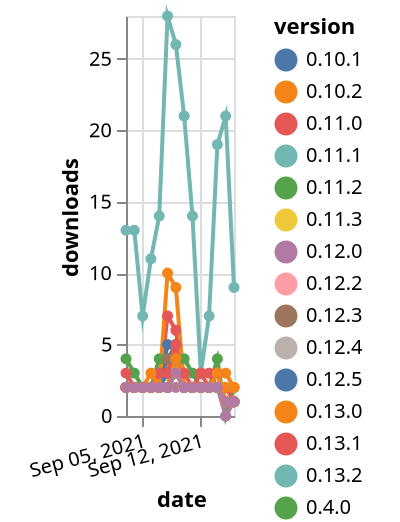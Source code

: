 {"$schema": "https://vega.github.io/schema/vega-lite/v5.json", "description": "A simple bar chart with embedded data.", "data": {"values": [{"date": "2021-09-03", "total": 1675, "delta": 2, "version": "0.11.3"}, {"date": "2021-09-04", "total": 1677, "delta": 2, "version": "0.11.3"}, {"date": "2021-09-05", "total": 1679, "delta": 2, "version": "0.11.3"}, {"date": "2021-09-06", "total": 1681, "delta": 2, "version": "0.11.3"}, {"date": "2021-09-07", "total": 1683, "delta": 2, "version": "0.11.3"}, {"date": "2021-09-08", "total": 1685, "delta": 2, "version": "0.11.3"}, {"date": "2021-09-09", "total": 1689, "delta": 4, "version": "0.11.3"}, {"date": "2021-09-10", "total": 1691, "delta": 2, "version": "0.11.3"}, {"date": "2021-09-11", "total": 1693, "delta": 2, "version": "0.11.3"}, {"date": "2021-09-12", "total": 1695, "delta": 2, "version": "0.11.3"}, {"date": "2021-09-13", "total": 1697, "delta": 2, "version": "0.11.3"}, {"date": "2021-09-14", "total": 1700, "delta": 3, "version": "0.11.3"}, {"date": "2021-09-15", "total": 1701, "delta": 1, "version": "0.11.3"}, {"date": "2021-09-16", "total": 1702, "delta": 1, "version": "0.11.3"}, {"date": "2021-09-03", "total": 2352, "delta": 2, "version": "0.10.1"}, {"date": "2021-09-04", "total": 2354, "delta": 2, "version": "0.10.1"}, {"date": "2021-09-05", "total": 2356, "delta": 2, "version": "0.10.1"}, {"date": "2021-09-06", "total": 2358, "delta": 2, "version": "0.10.1"}, {"date": "2021-09-07", "total": 2360, "delta": 2, "version": "0.10.1"}, {"date": "2021-09-08", "total": 2362, "delta": 2, "version": "0.10.1"}, {"date": "2021-09-09", "total": 2366, "delta": 4, "version": "0.10.1"}, {"date": "2021-09-10", "total": 2368, "delta": 2, "version": "0.10.1"}, {"date": "2021-09-11", "total": 2370, "delta": 2, "version": "0.10.1"}, {"date": "2021-09-12", "total": 2372, "delta": 2, "version": "0.10.1"}, {"date": "2021-09-13", "total": 2374, "delta": 2, "version": "0.10.1"}, {"date": "2021-09-14", "total": 2376, "delta": 2, "version": "0.10.1"}, {"date": "2021-09-15", "total": 2377, "delta": 1, "version": "0.10.1"}, {"date": "2021-09-16", "total": 2378, "delta": 1, "version": "0.10.1"}, {"date": "2021-09-03", "total": 4119, "delta": 4, "version": "0.4.0"}, {"date": "2021-09-04", "total": 4122, "delta": 3, "version": "0.4.0"}, {"date": "2021-09-05", "total": 4124, "delta": 2, "version": "0.4.0"}, {"date": "2021-09-06", "total": 4126, "delta": 2, "version": "0.4.0"}, {"date": "2021-09-07", "total": 4130, "delta": 4, "version": "0.4.0"}, {"date": "2021-09-08", "total": 4133, "delta": 3, "version": "0.4.0"}, {"date": "2021-09-09", "total": 4136, "delta": 3, "version": "0.4.0"}, {"date": "2021-09-10", "total": 4140, "delta": 4, "version": "0.4.0"}, {"date": "2021-09-11", "total": 4143, "delta": 3, "version": "0.4.0"}, {"date": "2021-09-12", "total": 4145, "delta": 2, "version": "0.4.0"}, {"date": "2021-09-13", "total": 4147, "delta": 2, "version": "0.4.0"}, {"date": "2021-09-14", "total": 4151, "delta": 4, "version": "0.4.0"}, {"date": "2021-09-15", "total": 4151, "delta": 0, "version": "0.4.0"}, {"date": "2021-09-16", "total": 4153, "delta": 2, "version": "0.4.0"}, {"date": "2021-09-03", "total": 7626, "delta": 13, "version": "0.13.2"}, {"date": "2021-09-04", "total": 7639, "delta": 13, "version": "0.13.2"}, {"date": "2021-09-05", "total": 7646, "delta": 7, "version": "0.13.2"}, {"date": "2021-09-06", "total": 7657, "delta": 11, "version": "0.13.2"}, {"date": "2021-09-07", "total": 7671, "delta": 14, "version": "0.13.2"}, {"date": "2021-09-08", "total": 7699, "delta": 28, "version": "0.13.2"}, {"date": "2021-09-09", "total": 7725, "delta": 26, "version": "0.13.2"}, {"date": "2021-09-10", "total": 7746, "delta": 21, "version": "0.13.2"}, {"date": "2021-09-11", "total": 7760, "delta": 14, "version": "0.13.2"}, {"date": "2021-09-12", "total": 7763, "delta": 3, "version": "0.13.2"}, {"date": "2021-09-13", "total": 7770, "delta": 7, "version": "0.13.2"}, {"date": "2021-09-14", "total": 7789, "delta": 19, "version": "0.13.2"}, {"date": "2021-09-15", "total": 7810, "delta": 21, "version": "0.13.2"}, {"date": "2021-09-16", "total": 7819, "delta": 9, "version": "0.13.2"}, {"date": "2021-09-03", "total": 4054, "delta": 2, "version": "0.9.2"}, {"date": "2021-09-04", "total": 4056, "delta": 2, "version": "0.9.2"}, {"date": "2021-09-05", "total": 4058, "delta": 2, "version": "0.9.2"}, {"date": "2021-09-06", "total": 4060, "delta": 2, "version": "0.9.2"}, {"date": "2021-09-07", "total": 4062, "delta": 2, "version": "0.9.2"}, {"date": "2021-09-08", "total": 4069, "delta": 7, "version": "0.9.2"}, {"date": "2021-09-09", "total": 4075, "delta": 6, "version": "0.9.2"}, {"date": "2021-09-10", "total": 4077, "delta": 2, "version": "0.9.2"}, {"date": "2021-09-11", "total": 4079, "delta": 2, "version": "0.9.2"}, {"date": "2021-09-12", "total": 4082, "delta": 3, "version": "0.9.2"}, {"date": "2021-09-13", "total": 4085, "delta": 3, "version": "0.9.2"}, {"date": "2021-09-14", "total": 4087, "delta": 2, "version": "0.9.2"}, {"date": "2021-09-15", "total": 4089, "delta": 2, "version": "0.9.2"}, {"date": "2021-09-16", "total": 4090, "delta": 1, "version": "0.9.2"}, {"date": "2021-09-03", "total": 2596, "delta": 2, "version": "0.7.0"}, {"date": "2021-09-04", "total": 2598, "delta": 2, "version": "0.7.0"}, {"date": "2021-09-05", "total": 2600, "delta": 2, "version": "0.7.0"}, {"date": "2021-09-06", "total": 2602, "delta": 2, "version": "0.7.0"}, {"date": "2021-09-07", "total": 2604, "delta": 2, "version": "0.7.0"}, {"date": "2021-09-08", "total": 2606, "delta": 2, "version": "0.7.0"}, {"date": "2021-09-09", "total": 2609, "delta": 3, "version": "0.7.0"}, {"date": "2021-09-10", "total": 2611, "delta": 2, "version": "0.7.0"}, {"date": "2021-09-11", "total": 2613, "delta": 2, "version": "0.7.0"}, {"date": "2021-09-12", "total": 2615, "delta": 2, "version": "0.7.0"}, {"date": "2021-09-13", "total": 2617, "delta": 2, "version": "0.7.0"}, {"date": "2021-09-14", "total": 2619, "delta": 2, "version": "0.7.0"}, {"date": "2021-09-15", "total": 2620, "delta": 1, "version": "0.7.0"}, {"date": "2021-09-16", "total": 2621, "delta": 1, "version": "0.7.0"}, {"date": "2021-09-03", "total": 2652, "delta": 2, "version": "0.8.1"}, {"date": "2021-09-04", "total": 2654, "delta": 2, "version": "0.8.1"}, {"date": "2021-09-05", "total": 2656, "delta": 2, "version": "0.8.1"}, {"date": "2021-09-06", "total": 2658, "delta": 2, "version": "0.8.1"}, {"date": "2021-09-07", "total": 2660, "delta": 2, "version": "0.8.1"}, {"date": "2021-09-08", "total": 2662, "delta": 2, "version": "0.8.1"}, {"date": "2021-09-09", "total": 2665, "delta": 3, "version": "0.8.1"}, {"date": "2021-09-10", "total": 2667, "delta": 2, "version": "0.8.1"}, {"date": "2021-09-11", "total": 2669, "delta": 2, "version": "0.8.1"}, {"date": "2021-09-12", "total": 2671, "delta": 2, "version": "0.8.1"}, {"date": "2021-09-13", "total": 2673, "delta": 2, "version": "0.8.1"}, {"date": "2021-09-14", "total": 2675, "delta": 2, "version": "0.8.1"}, {"date": "2021-09-15", "total": 2676, "delta": 1, "version": "0.8.1"}, {"date": "2021-09-16", "total": 2677, "delta": 1, "version": "0.8.1"}, {"date": "2021-09-03", "total": 1682, "delta": 2, "version": "0.11.2"}, {"date": "2021-09-04", "total": 1684, "delta": 2, "version": "0.11.2"}, {"date": "2021-09-05", "total": 1686, "delta": 2, "version": "0.11.2"}, {"date": "2021-09-06", "total": 1688, "delta": 2, "version": "0.11.2"}, {"date": "2021-09-07", "total": 1690, "delta": 2, "version": "0.11.2"}, {"date": "2021-09-08", "total": 1692, "delta": 2, "version": "0.11.2"}, {"date": "2021-09-09", "total": 1696, "delta": 4, "version": "0.11.2"}, {"date": "2021-09-10", "total": 1698, "delta": 2, "version": "0.11.2"}, {"date": "2021-09-11", "total": 1700, "delta": 2, "version": "0.11.2"}, {"date": "2021-09-12", "total": 1702, "delta": 2, "version": "0.11.2"}, {"date": "2021-09-13", "total": 1704, "delta": 2, "version": "0.11.2"}, {"date": "2021-09-14", "total": 1706, "delta": 2, "version": "0.11.2"}, {"date": "2021-09-15", "total": 1707, "delta": 1, "version": "0.11.2"}, {"date": "2021-09-16", "total": 1708, "delta": 1, "version": "0.11.2"}, {"date": "2021-09-03", "total": 2549, "delta": 2, "version": "0.6.0.dev"}, {"date": "2021-09-04", "total": 2551, "delta": 2, "version": "0.6.0.dev"}, {"date": "2021-09-05", "total": 2553, "delta": 2, "version": "0.6.0.dev"}, {"date": "2021-09-06", "total": 2555, "delta": 2, "version": "0.6.0.dev"}, {"date": "2021-09-07", "total": 2557, "delta": 2, "version": "0.6.0.dev"}, {"date": "2021-09-08", "total": 2559, "delta": 2, "version": "0.6.0.dev"}, {"date": "2021-09-09", "total": 2561, "delta": 2, "version": "0.6.0.dev"}, {"date": "2021-09-10", "total": 2563, "delta": 2, "version": "0.6.0.dev"}, {"date": "2021-09-11", "total": 2565, "delta": 2, "version": "0.6.0.dev"}, {"date": "2021-09-12", "total": 2567, "delta": 2, "version": "0.6.0.dev"}, {"date": "2021-09-13", "total": 2569, "delta": 2, "version": "0.6.0.dev"}, {"date": "2021-09-14", "total": 2571, "delta": 2, "version": "0.6.0.dev"}, {"date": "2021-09-15", "total": 2571, "delta": 0, "version": "0.6.0.dev"}, {"date": "2021-09-16", "total": 2572, "delta": 1, "version": "0.6.0.dev"}, {"date": "2021-09-03", "total": 3734, "delta": 2, "version": "0.7.1"}, {"date": "2021-09-04", "total": 3736, "delta": 2, "version": "0.7.1"}, {"date": "2021-09-05", "total": 3738, "delta": 2, "version": "0.7.1"}, {"date": "2021-09-06", "total": 3740, "delta": 2, "version": "0.7.1"}, {"date": "2021-09-07", "total": 3742, "delta": 2, "version": "0.7.1"}, {"date": "2021-09-08", "total": 3746, "delta": 4, "version": "0.7.1"}, {"date": "2021-09-09", "total": 3751, "delta": 5, "version": "0.7.1"}, {"date": "2021-09-10", "total": 3753, "delta": 2, "version": "0.7.1"}, {"date": "2021-09-11", "total": 3755, "delta": 2, "version": "0.7.1"}, {"date": "2021-09-12", "total": 3757, "delta": 2, "version": "0.7.1"}, {"date": "2021-09-13", "total": 3759, "delta": 2, "version": "0.7.1"}, {"date": "2021-09-14", "total": 3762, "delta": 3, "version": "0.7.1"}, {"date": "2021-09-15", "total": 3763, "delta": 1, "version": "0.7.1"}, {"date": "2021-09-16", "total": 3764, "delta": 1, "version": "0.7.1"}, {"date": "2021-09-03", "total": 2936, "delta": 2, "version": "0.8.5"}, {"date": "2021-09-04", "total": 2938, "delta": 2, "version": "0.8.5"}, {"date": "2021-09-05", "total": 2940, "delta": 2, "version": "0.8.5"}, {"date": "2021-09-06", "total": 2942, "delta": 2, "version": "0.8.5"}, {"date": "2021-09-07", "total": 2944, "delta": 2, "version": "0.8.5"}, {"date": "2021-09-08", "total": 2947, "delta": 3, "version": "0.8.5"}, {"date": "2021-09-09", "total": 2951, "delta": 4, "version": "0.8.5"}, {"date": "2021-09-10", "total": 2953, "delta": 2, "version": "0.8.5"}, {"date": "2021-09-11", "total": 2955, "delta": 2, "version": "0.8.5"}, {"date": "2021-09-12", "total": 2957, "delta": 2, "version": "0.8.5"}, {"date": "2021-09-13", "total": 2959, "delta": 2, "version": "0.8.5"}, {"date": "2021-09-14", "total": 2961, "delta": 2, "version": "0.8.5"}, {"date": "2021-09-15", "total": 2962, "delta": 1, "version": "0.8.5"}, {"date": "2021-09-16", "total": 2963, "delta": 1, "version": "0.8.5"}, {"date": "2021-09-03", "total": 1329, "delta": 2, "version": "0.13.0"}, {"date": "2021-09-04", "total": 1331, "delta": 2, "version": "0.13.0"}, {"date": "2021-09-05", "total": 1333, "delta": 2, "version": "0.13.0"}, {"date": "2021-09-06", "total": 1335, "delta": 2, "version": "0.13.0"}, {"date": "2021-09-07", "total": 1337, "delta": 2, "version": "0.13.0"}, {"date": "2021-09-08", "total": 1339, "delta": 2, "version": "0.13.0"}, {"date": "2021-09-09", "total": 1343, "delta": 4, "version": "0.13.0"}, {"date": "2021-09-10", "total": 1345, "delta": 2, "version": "0.13.0"}, {"date": "2021-09-11", "total": 1347, "delta": 2, "version": "0.13.0"}, {"date": "2021-09-12", "total": 1349, "delta": 2, "version": "0.13.0"}, {"date": "2021-09-13", "total": 1351, "delta": 2, "version": "0.13.0"}, {"date": "2021-09-14", "total": 1354, "delta": 3, "version": "0.13.0"}, {"date": "2021-09-15", "total": 1357, "delta": 3, "version": "0.13.0"}, {"date": "2021-09-16", "total": 1359, "delta": 2, "version": "0.13.0"}, {"date": "2021-09-03", "total": 1127, "delta": 2, "version": "0.12.2"}, {"date": "2021-09-04", "total": 1129, "delta": 2, "version": "0.12.2"}, {"date": "2021-09-05", "total": 1131, "delta": 2, "version": "0.12.2"}, {"date": "2021-09-06", "total": 1133, "delta": 2, "version": "0.12.2"}, {"date": "2021-09-07", "total": 1135, "delta": 2, "version": "0.12.2"}, {"date": "2021-09-08", "total": 1137, "delta": 2, "version": "0.12.2"}, {"date": "2021-09-09", "total": 1140, "delta": 3, "version": "0.12.2"}, {"date": "2021-09-10", "total": 1142, "delta": 2, "version": "0.12.2"}, {"date": "2021-09-11", "total": 1144, "delta": 2, "version": "0.12.2"}, {"date": "2021-09-12", "total": 1146, "delta": 2, "version": "0.12.2"}, {"date": "2021-09-13", "total": 1148, "delta": 2, "version": "0.12.2"}, {"date": "2021-09-14", "total": 1150, "delta": 2, "version": "0.12.2"}, {"date": "2021-09-15", "total": 1151, "delta": 1, "version": "0.12.2"}, {"date": "2021-09-16", "total": 1152, "delta": 1, "version": "0.12.2"}, {"date": "2021-09-03", "total": 1101, "delta": 2, "version": "0.12.4"}, {"date": "2021-09-04", "total": 1103, "delta": 2, "version": "0.12.4"}, {"date": "2021-09-05", "total": 1105, "delta": 2, "version": "0.12.4"}, {"date": "2021-09-06", "total": 1107, "delta": 2, "version": "0.12.4"}, {"date": "2021-09-07", "total": 1109, "delta": 2, "version": "0.12.4"}, {"date": "2021-09-08", "total": 1111, "delta": 2, "version": "0.12.4"}, {"date": "2021-09-09", "total": 1114, "delta": 3, "version": "0.12.4"}, {"date": "2021-09-10", "total": 1116, "delta": 2, "version": "0.12.4"}, {"date": "2021-09-11", "total": 1118, "delta": 2, "version": "0.12.4"}, {"date": "2021-09-12", "total": 1120, "delta": 2, "version": "0.12.4"}, {"date": "2021-09-13", "total": 1122, "delta": 2, "version": "0.12.4"}, {"date": "2021-09-14", "total": 1124, "delta": 2, "version": "0.12.4"}, {"date": "2021-09-15", "total": 1125, "delta": 1, "version": "0.12.4"}, {"date": "2021-09-16", "total": 1126, "delta": 1, "version": "0.12.4"}, {"date": "2021-09-03", "total": 1672, "delta": 2, "version": "0.12.5"}, {"date": "2021-09-04", "total": 1674, "delta": 2, "version": "0.12.5"}, {"date": "2021-09-05", "total": 1676, "delta": 2, "version": "0.12.5"}, {"date": "2021-09-06", "total": 1678, "delta": 2, "version": "0.12.5"}, {"date": "2021-09-07", "total": 1680, "delta": 2, "version": "0.12.5"}, {"date": "2021-09-08", "total": 1685, "delta": 5, "version": "0.12.5"}, {"date": "2021-09-09", "total": 1690, "delta": 5, "version": "0.12.5"}, {"date": "2021-09-10", "total": 1692, "delta": 2, "version": "0.12.5"}, {"date": "2021-09-11", "total": 1694, "delta": 2, "version": "0.12.5"}, {"date": "2021-09-12", "total": 1696, "delta": 2, "version": "0.12.5"}, {"date": "2021-09-13", "total": 1698, "delta": 2, "version": "0.12.5"}, {"date": "2021-09-14", "total": 1700, "delta": 2, "version": "0.12.5"}, {"date": "2021-09-15", "total": 1701, "delta": 1, "version": "0.12.5"}, {"date": "2021-09-16", "total": 1702, "delta": 1, "version": "0.12.5"}, {"date": "2021-09-03", "total": 2793, "delta": 2, "version": "0.11.1"}, {"date": "2021-09-04", "total": 2795, "delta": 2, "version": "0.11.1"}, {"date": "2021-09-05", "total": 2797, "delta": 2, "version": "0.11.1"}, {"date": "2021-09-06", "total": 2799, "delta": 2, "version": "0.11.1"}, {"date": "2021-09-07", "total": 2801, "delta": 2, "version": "0.11.1"}, {"date": "2021-09-08", "total": 2803, "delta": 2, "version": "0.11.1"}, {"date": "2021-09-09", "total": 2807, "delta": 4, "version": "0.11.1"}, {"date": "2021-09-10", "total": 2809, "delta": 2, "version": "0.11.1"}, {"date": "2021-09-11", "total": 2811, "delta": 2, "version": "0.11.1"}, {"date": "2021-09-12", "total": 2813, "delta": 2, "version": "0.11.1"}, {"date": "2021-09-13", "total": 2815, "delta": 2, "version": "0.11.1"}, {"date": "2021-09-14", "total": 2817, "delta": 2, "version": "0.11.1"}, {"date": "2021-09-15", "total": 2818, "delta": 1, "version": "0.11.1"}, {"date": "2021-09-16", "total": 2819, "delta": 1, "version": "0.11.1"}, {"date": "2021-09-03", "total": 1103, "delta": 3, "version": "0.13.1"}, {"date": "2021-09-04", "total": 1105, "delta": 2, "version": "0.13.1"}, {"date": "2021-09-05", "total": 1107, "delta": 2, "version": "0.13.1"}, {"date": "2021-09-06", "total": 1109, "delta": 2, "version": "0.13.1"}, {"date": "2021-09-07", "total": 1111, "delta": 2, "version": "0.13.1"}, {"date": "2021-09-08", "total": 1113, "delta": 2, "version": "0.13.1"}, {"date": "2021-09-09", "total": 1117, "delta": 4, "version": "0.13.1"}, {"date": "2021-09-10", "total": 1119, "delta": 2, "version": "0.13.1"}, {"date": "2021-09-11", "total": 1121, "delta": 2, "version": "0.13.1"}, {"date": "2021-09-12", "total": 1123, "delta": 2, "version": "0.13.1"}, {"date": "2021-09-13", "total": 1125, "delta": 2, "version": "0.13.1"}, {"date": "2021-09-14", "total": 1127, "delta": 2, "version": "0.13.1"}, {"date": "2021-09-15", "total": 1128, "delta": 1, "version": "0.13.1"}, {"date": "2021-09-16", "total": 1129, "delta": 1, "version": "0.13.1"}, {"date": "2021-09-03", "total": 2607, "delta": 2, "version": "0.6.0"}, {"date": "2021-09-04", "total": 2609, "delta": 2, "version": "0.6.0"}, {"date": "2021-09-05", "total": 2611, "delta": 2, "version": "0.6.0"}, {"date": "2021-09-06", "total": 2613, "delta": 2, "version": "0.6.0"}, {"date": "2021-09-07", "total": 2615, "delta": 2, "version": "0.6.0"}, {"date": "2021-09-08", "total": 2617, "delta": 2, "version": "0.6.0"}, {"date": "2021-09-09", "total": 2620, "delta": 3, "version": "0.6.0"}, {"date": "2021-09-10", "total": 2622, "delta": 2, "version": "0.6.0"}, {"date": "2021-09-11", "total": 2624, "delta": 2, "version": "0.6.0"}, {"date": "2021-09-12", "total": 2626, "delta": 2, "version": "0.6.0"}, {"date": "2021-09-13", "total": 2628, "delta": 2, "version": "0.6.0"}, {"date": "2021-09-14", "total": 2630, "delta": 2, "version": "0.6.0"}, {"date": "2021-09-15", "total": 2631, "delta": 1, "version": "0.6.0"}, {"date": "2021-09-16", "total": 2632, "delta": 1, "version": "0.6.0"}, {"date": "2021-09-03", "total": 1127, "delta": 2, "version": "0.12.3"}, {"date": "2021-09-04", "total": 1129, "delta": 2, "version": "0.12.3"}, {"date": "2021-09-05", "total": 1131, "delta": 2, "version": "0.12.3"}, {"date": "2021-09-06", "total": 1133, "delta": 2, "version": "0.12.3"}, {"date": "2021-09-07", "total": 1135, "delta": 2, "version": "0.12.3"}, {"date": "2021-09-08", "total": 1137, "delta": 2, "version": "0.12.3"}, {"date": "2021-09-09", "total": 1140, "delta": 3, "version": "0.12.3"}, {"date": "2021-09-10", "total": 1142, "delta": 2, "version": "0.12.3"}, {"date": "2021-09-11", "total": 1144, "delta": 2, "version": "0.12.3"}, {"date": "2021-09-12", "total": 1146, "delta": 2, "version": "0.12.3"}, {"date": "2021-09-13", "total": 1148, "delta": 2, "version": "0.12.3"}, {"date": "2021-09-14", "total": 1150, "delta": 2, "version": "0.12.3"}, {"date": "2021-09-15", "total": 1151, "delta": 1, "version": "0.12.3"}, {"date": "2021-09-16", "total": 1152, "delta": 1, "version": "0.12.3"}, {"date": "2021-09-03", "total": 2740, "delta": 2, "version": "0.11.0"}, {"date": "2021-09-04", "total": 2742, "delta": 2, "version": "0.11.0"}, {"date": "2021-09-05", "total": 2744, "delta": 2, "version": "0.11.0"}, {"date": "2021-09-06", "total": 2746, "delta": 2, "version": "0.11.0"}, {"date": "2021-09-07", "total": 2749, "delta": 3, "version": "0.11.0"}, {"date": "2021-09-08", "total": 2752, "delta": 3, "version": "0.11.0"}, {"date": "2021-09-09", "total": 2757, "delta": 5, "version": "0.11.0"}, {"date": "2021-09-10", "total": 2760, "delta": 3, "version": "0.11.0"}, {"date": "2021-09-11", "total": 2762, "delta": 2, "version": "0.11.0"}, {"date": "2021-09-12", "total": 2765, "delta": 3, "version": "0.11.0"}, {"date": "2021-09-13", "total": 2767, "delta": 2, "version": "0.11.0"}, {"date": "2021-09-14", "total": 2770, "delta": 3, "version": "0.11.0"}, {"date": "2021-09-15", "total": 2771, "delta": 1, "version": "0.11.0"}, {"date": "2021-09-16", "total": 2772, "delta": 1, "version": "0.11.0"}, {"date": "2021-09-03", "total": 3016, "delta": 2, "version": "0.10.2"}, {"date": "2021-09-04", "total": 3018, "delta": 2, "version": "0.10.2"}, {"date": "2021-09-05", "total": 3020, "delta": 2, "version": "0.10.2"}, {"date": "2021-09-06", "total": 3022, "delta": 2, "version": "0.10.2"}, {"date": "2021-09-07", "total": 3024, "delta": 2, "version": "0.10.2"}, {"date": "2021-09-08", "total": 3026, "delta": 2, "version": "0.10.2"}, {"date": "2021-09-09", "total": 3030, "delta": 4, "version": "0.10.2"}, {"date": "2021-09-10", "total": 3032, "delta": 2, "version": "0.10.2"}, {"date": "2021-09-11", "total": 3034, "delta": 2, "version": "0.10.2"}, {"date": "2021-09-12", "total": 3036, "delta": 2, "version": "0.10.2"}, {"date": "2021-09-13", "total": 3038, "delta": 2, "version": "0.10.2"}, {"date": "2021-09-14", "total": 3041, "delta": 3, "version": "0.10.2"}, {"date": "2021-09-15", "total": 3042, "delta": 1, "version": "0.10.2"}, {"date": "2021-09-16", "total": 3043, "delta": 1, "version": "0.10.2"}, {"date": "2021-09-03", "total": 4202, "delta": 2, "version": "0.9.0"}, {"date": "2021-09-04", "total": 4204, "delta": 2, "version": "0.9.0"}, {"date": "2021-09-05", "total": 4206, "delta": 2, "version": "0.9.0"}, {"date": "2021-09-06", "total": 4209, "delta": 3, "version": "0.9.0"}, {"date": "2021-09-07", "total": 4211, "delta": 2, "version": "0.9.0"}, {"date": "2021-09-08", "total": 4221, "delta": 10, "version": "0.9.0"}, {"date": "2021-09-09", "total": 4230, "delta": 9, "version": "0.9.0"}, {"date": "2021-09-10", "total": 4232, "delta": 2, "version": "0.9.0"}, {"date": "2021-09-11", "total": 4234, "delta": 2, "version": "0.9.0"}, {"date": "2021-09-12", "total": 4236, "delta": 2, "version": "0.9.0"}, {"date": "2021-09-13", "total": 4238, "delta": 2, "version": "0.9.0"}, {"date": "2021-09-14", "total": 4240, "delta": 2, "version": "0.9.0"}, {"date": "2021-09-15", "total": 4242, "delta": 2, "version": "0.9.0"}, {"date": "2021-09-16", "total": 4244, "delta": 2, "version": "0.9.0"}, {"date": "2021-09-03", "total": 1172, "delta": 2, "version": "0.12.0"}, {"date": "2021-09-04", "total": 1174, "delta": 2, "version": "0.12.0"}, {"date": "2021-09-05", "total": 1176, "delta": 2, "version": "0.12.0"}, {"date": "2021-09-06", "total": 1178, "delta": 2, "version": "0.12.0"}, {"date": "2021-09-07", "total": 1180, "delta": 2, "version": "0.12.0"}, {"date": "2021-09-08", "total": 1182, "delta": 2, "version": "0.12.0"}, {"date": "2021-09-09", "total": 1185, "delta": 3, "version": "0.12.0"}, {"date": "2021-09-10", "total": 1187, "delta": 2, "version": "0.12.0"}, {"date": "2021-09-11", "total": 1189, "delta": 2, "version": "0.12.0"}, {"date": "2021-09-12", "total": 1191, "delta": 2, "version": "0.12.0"}, {"date": "2021-09-13", "total": 1193, "delta": 2, "version": "0.12.0"}, {"date": "2021-09-14", "total": 1195, "delta": 2, "version": "0.12.0"}, {"date": "2021-09-15", "total": 1196, "delta": 1, "version": "0.12.0"}, {"date": "2021-09-16", "total": 1197, "delta": 1, "version": "0.12.0"}]}, "width": "container", "mark": {"type": "line", "point": {"filled": true}}, "encoding": {"x": {"field": "date", "type": "temporal", "timeUnit": "yearmonthdate", "title": "date", "axis": {"labelAngle": -15}}, "y": {"field": "delta", "type": "quantitative", "title": "downloads"}, "color": {"field": "version", "type": "nominal"}, "tooltip": {"field": "delta"}}}